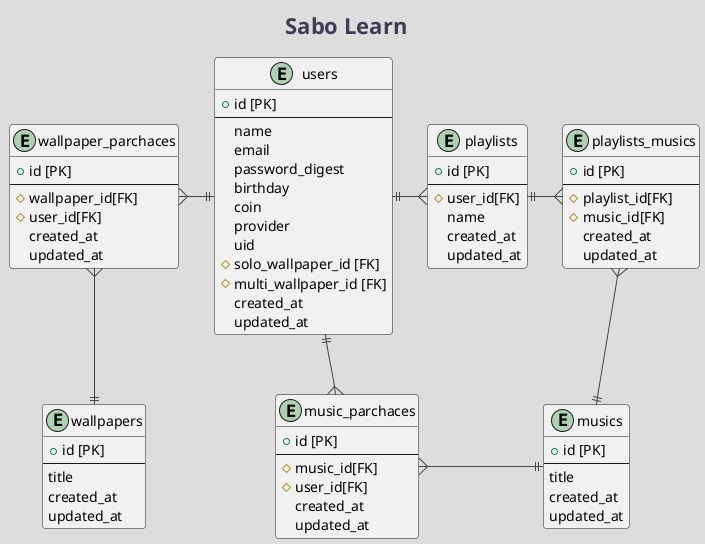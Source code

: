 @startuml sabolearn
' テーマ
!theme toy

' 設定
title "Sabo Learn"
skinparam titleBorderRoundCorner 10
skinparam titleBorderThickness 0
skinparam titleFontSize 22
skinparam titleFontColor #3F3D56


' エンティティ

entity users {
+ id [PK]
--
  name
  email
  password_digest
  birthday
  coin
  provider
  uid
# solo_wallpaper_id [FK]
# multi_wallpaper_id [FK]
  created_at
  updated_at
}

entity musics {
+ id [PK]
--
  title
  created_at
  updated_at
}

entity wallpapers {
+ id [PK]
--
  title
  created_at
  updated_at
}

entity music_parchaces {
+ id [PK]
--
# music_id[FK]
# user_id[FK]
  created_at
  updated_at
}

entity wallpaper_parchaces {
+ id [PK]
--
# wallpaper_id[FK]
# user_id[FK]
  created_at
  updated_at
}

entity playlists {
+ id [PK]
--
# user_id[FK]
  name
  created_at
  updated_at
}

entity playlists_musics {
+ id [PK]
--
# playlist_id[FK]
# music_id[FK]
  created_at
  updated_at
}

' リレーション
users ||-r-{ music_parchaces
music_parchaces }-r-|| musics
users ||-l-{ wallpaper_parchaces
wallpaper_parchaces }-d-|| wallpapers
users ||-r-{ playlists
playlists ||-r-{ playlists_musics
playlists_musics }-d-|| musics
